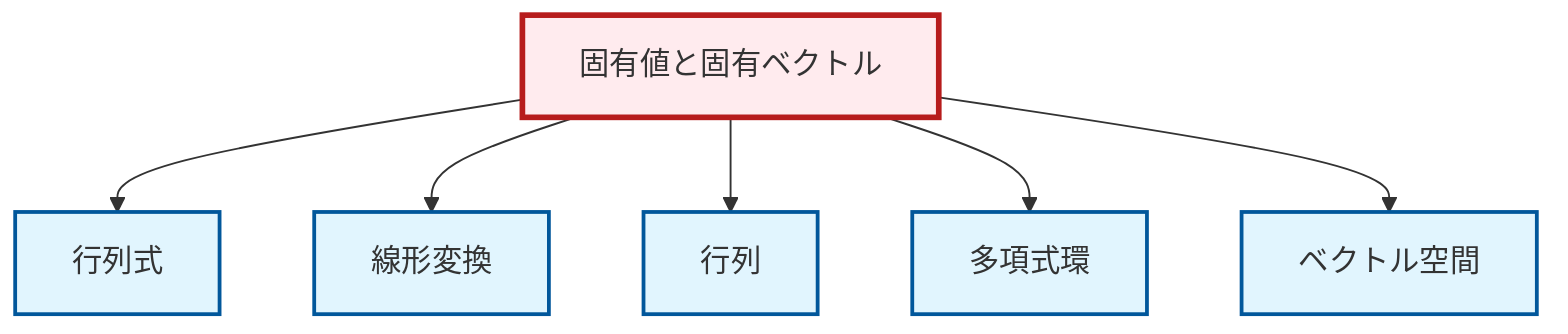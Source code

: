 graph TD
    classDef definition fill:#e1f5fe,stroke:#01579b,stroke-width:2px
    classDef theorem fill:#f3e5f5,stroke:#4a148c,stroke-width:2px
    classDef axiom fill:#fff3e0,stroke:#e65100,stroke-width:2px
    classDef example fill:#e8f5e9,stroke:#1b5e20,stroke-width:2px
    classDef current fill:#ffebee,stroke:#b71c1c,stroke-width:3px
    def-linear-transformation["線形変換"]:::definition
    def-polynomial-ring["多項式環"]:::definition
    def-determinant["行列式"]:::definition
    def-eigenvalue-eigenvector["固有値と固有ベクトル"]:::definition
    def-vector-space["ベクトル空間"]:::definition
    def-matrix["行列"]:::definition
    def-eigenvalue-eigenvector --> def-determinant
    def-eigenvalue-eigenvector --> def-linear-transformation
    def-eigenvalue-eigenvector --> def-matrix
    def-eigenvalue-eigenvector --> def-polynomial-ring
    def-eigenvalue-eigenvector --> def-vector-space
    class def-eigenvalue-eigenvector current